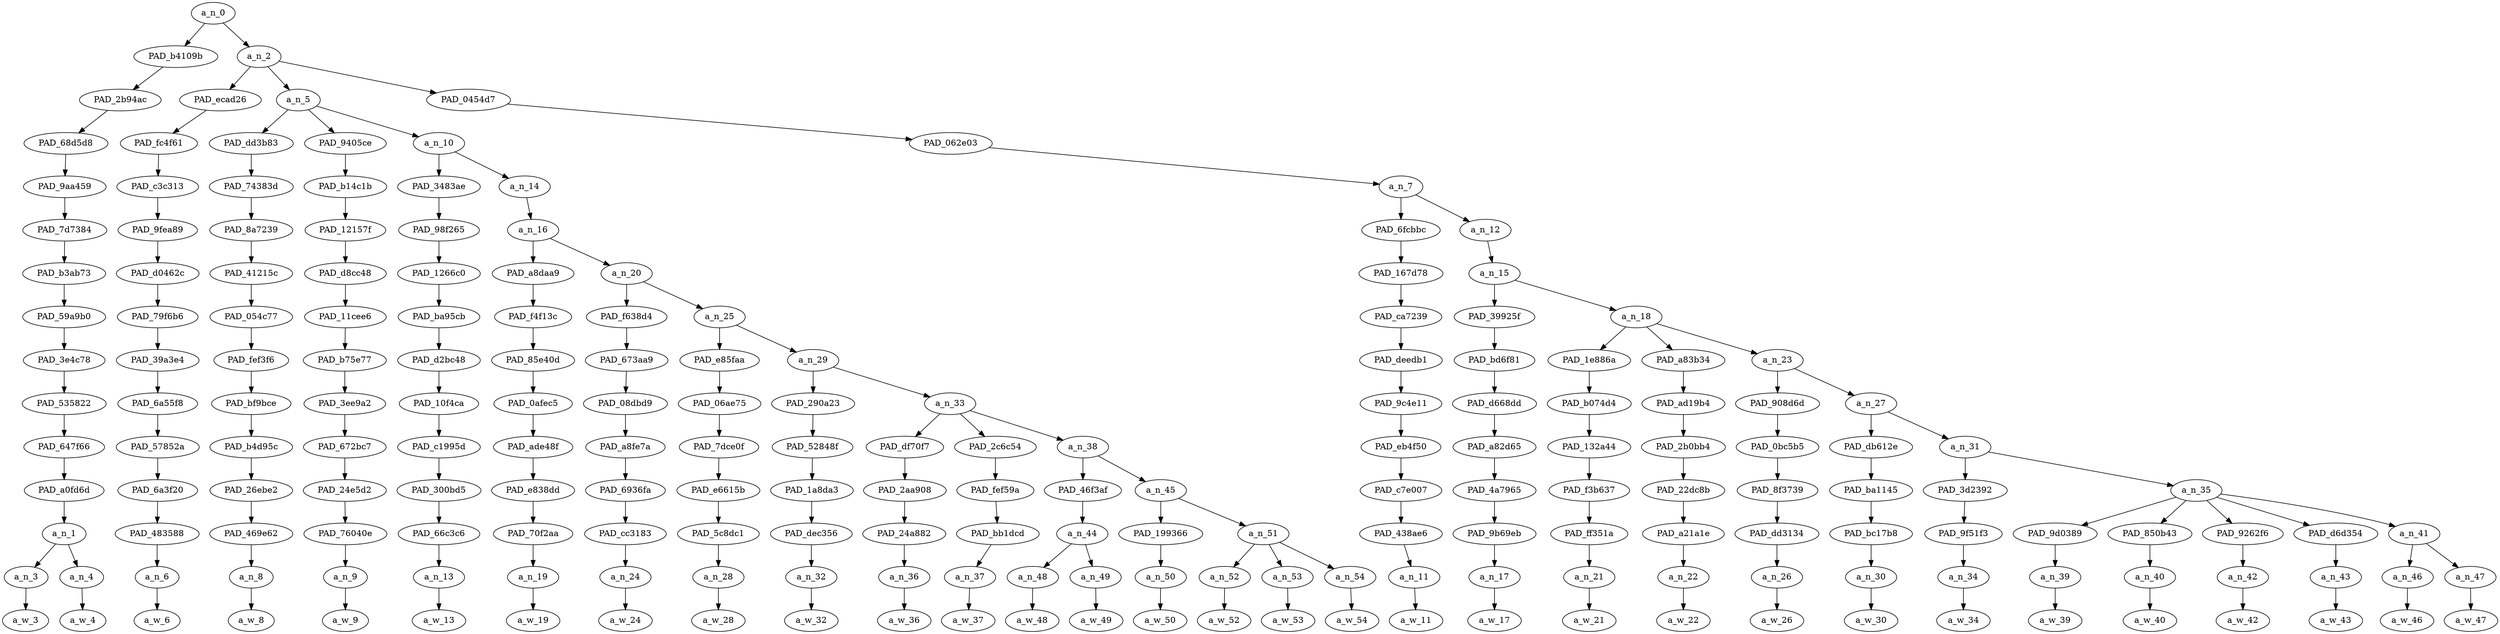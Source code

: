 strict digraph "" {
	a_n_0	[div_dir=1,
		index=0,
		level=14,
		pos="6.823061342592593,14!",
		text_span="[0, 1, 2, 3, 4, 5, 6, 7, 8, 9, 10, 11, 12, 13, 14, 15, 16, 17, 18, 19, 20, 21, 22, 23, 24, 25, 26, 27, 28, 29, 30]",
		value=1.00000000];
	PAD_b4109b	[div_dir=1,
		index=0,
		level=13,
		pos="0.5,13!",
		text_span="[0, 1]",
		value=0.18295247];
	a_n_0 -> PAD_b4109b;
	a_n_2	[div_dir=1,
		index=1,
		level=13,
		pos="13.146122685185185,13!",
		text_span="[2, 3, 4, 5, 6, 7, 8, 9, 10, 11, 12, 13, 14, 15, 16, 17, 18, 19, 20, 21, 22, 23, 24, 25, 26, 27, 28, 29, 30]",
		value=0.81623256];
	a_n_0 -> a_n_2;
	PAD_2b94ac	[div_dir=1,
		index=0,
		level=12,
		pos="0.5,12!",
		text_span="[0, 1]",
		value=0.18295247];
	PAD_b4109b -> PAD_2b94ac;
	PAD_68d5d8	[div_dir=1,
		index=0,
		level=11,
		pos="0.5,11!",
		text_span="[0, 1]",
		value=0.18295247];
	PAD_2b94ac -> PAD_68d5d8;
	PAD_9aa459	[div_dir=1,
		index=0,
		level=10,
		pos="0.5,10!",
		text_span="[0, 1]",
		value=0.18295247];
	PAD_68d5d8 -> PAD_9aa459;
	PAD_7d7384	[div_dir=1,
		index=0,
		level=9,
		pos="0.5,9!",
		text_span="[0, 1]",
		value=0.18295247];
	PAD_9aa459 -> PAD_7d7384;
	PAD_b3ab73	[div_dir=1,
		index=0,
		level=8,
		pos="0.5,8!",
		text_span="[0, 1]",
		value=0.18295247];
	PAD_7d7384 -> PAD_b3ab73;
	PAD_59a9b0	[div_dir=1,
		index=0,
		level=7,
		pos="0.5,7!",
		text_span="[0, 1]",
		value=0.18295247];
	PAD_b3ab73 -> PAD_59a9b0;
	PAD_3e4c78	[div_dir=1,
		index=0,
		level=6,
		pos="0.5,6!",
		text_span="[0, 1]",
		value=0.18295247];
	PAD_59a9b0 -> PAD_3e4c78;
	PAD_535822	[div_dir=1,
		index=0,
		level=5,
		pos="0.5,5!",
		text_span="[0, 1]",
		value=0.18295247];
	PAD_3e4c78 -> PAD_535822;
	PAD_647f66	[div_dir=1,
		index=0,
		level=4,
		pos="0.5,4!",
		text_span="[0, 1]",
		value=0.18295247];
	PAD_535822 -> PAD_647f66;
	PAD_a0fd6d	[div_dir=1,
		index=0,
		level=3,
		pos="0.5,3!",
		text_span="[0, 1]",
		value=0.18295247];
	PAD_647f66 -> PAD_a0fd6d;
	a_n_1	[div_dir=1,
		index=0,
		level=2,
		pos="0.5,2!",
		text_span="[0, 1]",
		value=0.18295247];
	PAD_a0fd6d -> a_n_1;
	a_n_3	[div_dir=1,
		index=0,
		level=1,
		pos="0.0,1!",
		text_span="[0]",
		value=0.04240389];
	a_n_1 -> a_n_3;
	a_n_4	[div_dir=1,
		index=1,
		level=1,
		pos="1.0,1!",
		text_span="[1]",
		value=0.13952936];
	a_n_1 -> a_n_4;
	a_w_3	[div_dir=0,
		index=0,
		level=0,
		pos="0,0!",
		text_span="[0]",
		value=snow];
	a_n_3 -> a_w_3;
	a_w_4	[div_dir=0,
		index=1,
		level=0,
		pos="1,0!",
		text_span="[1]",
		value=nigger];
	a_n_4 -> a_w_4;
	PAD_ecad26	[div_dir=1,
		index=2,
		level=12,
		pos="17.0,12!",
		text_span="[17]",
		value=0.02300915];
	a_n_2 -> PAD_ecad26;
	a_n_5	[div_dir=1,
		index=1,
		level=12,
		pos="3.3394097222222228,12!",
		text_span="[2, 3, 4, 5, 6, 7, 8, 9, 10, 11, 12, 13, 14, 15, 16]",
		value=0.37806787];
	a_n_2 -> a_n_5;
	PAD_0454d7	[div_dir=1,
		index=3,
		level=12,
		pos="19.098958333333332,12!",
		text_span="[18, 19, 20, 21, 22, 23, 24, 25, 26, 27, 28, 29, 30]",
		value=0.41463396];
	a_n_2 -> PAD_0454d7;
	PAD_fc4f61	[div_dir=1,
		index=4,
		level=11,
		pos="17.0,11!",
		text_span="[17]",
		value=0.02300915];
	PAD_ecad26 -> PAD_fc4f61;
	PAD_c3c313	[div_dir=1,
		index=5,
		level=10,
		pos="17.0,10!",
		text_span="[17]",
		value=0.02300915];
	PAD_fc4f61 -> PAD_c3c313;
	PAD_9fea89	[div_dir=1,
		index=5,
		level=9,
		pos="17.0,9!",
		text_span="[17]",
		value=0.02300915];
	PAD_c3c313 -> PAD_9fea89;
	PAD_d0462c	[div_dir=1,
		index=6,
		level=8,
		pos="17.0,8!",
		text_span="[17]",
		value=0.02300915];
	PAD_9fea89 -> PAD_d0462c;
	PAD_79f6b6	[div_dir=1,
		index=7,
		level=7,
		pos="17.0,7!",
		text_span="[17]",
		value=0.02300915];
	PAD_d0462c -> PAD_79f6b6;
	PAD_39a3e4	[div_dir=1,
		index=8,
		level=6,
		pos="17.0,6!",
		text_span="[17]",
		value=0.02300915];
	PAD_79f6b6 -> PAD_39a3e4;
	PAD_6a55f8	[div_dir=1,
		index=9,
		level=5,
		pos="17.0,5!",
		text_span="[17]",
		value=0.02300915];
	PAD_39a3e4 -> PAD_6a55f8;
	PAD_57852a	[div_dir=1,
		index=11,
		level=4,
		pos="17.0,4!",
		text_span="[17]",
		value=0.02300915];
	PAD_6a55f8 -> PAD_57852a;
	PAD_6a3f20	[div_dir=1,
		index=12,
		level=3,
		pos="17.0,3!",
		text_span="[17]",
		value=0.02300915];
	PAD_57852a -> PAD_6a3f20;
	PAD_483588	[div_dir=1,
		index=13,
		level=2,
		pos="17.0,2!",
		text_span="[17]",
		value=0.02300915];
	PAD_6a3f20 -> PAD_483588;
	a_n_6	[div_dir=1,
		index=17,
		level=1,
		pos="17.0,1!",
		text_span="[17]",
		value=0.02300915];
	PAD_483588 -> a_n_6;
	a_w_6	[div_dir=0,
		index=17,
		level=0,
		pos="17,0!",
		text_span="[17]",
		value=but];
	a_n_6 -> a_w_6;
	PAD_dd3b83	[div_dir=-1,
		index=1,
		level=11,
		pos="2.0,11!",
		text_span="[2]",
		value=0.04037306];
	a_n_5 -> PAD_dd3b83;
	PAD_9405ce	[div_dir=-1,
		index=2,
		level=11,
		pos="3.0,11!",
		text_span="[3]",
		value=0.02001209];
	a_n_5 -> PAD_9405ce;
	a_n_10	[div_dir=1,
		index=3,
		level=11,
		pos="5.018229166666667,11!",
		text_span="[4, 5, 6, 7, 8, 9, 10, 11, 12, 13, 14, 15, 16]",
		value=0.31741041];
	a_n_5 -> a_n_10;
	PAD_74383d	[div_dir=-1,
		index=1,
		level=10,
		pos="2.0,10!",
		text_span="[2]",
		value=0.04037306];
	PAD_dd3b83 -> PAD_74383d;
	PAD_8a7239	[div_dir=-1,
		index=1,
		level=9,
		pos="2.0,9!",
		text_span="[2]",
		value=0.04037306];
	PAD_74383d -> PAD_8a7239;
	PAD_41215c	[div_dir=-1,
		index=1,
		level=8,
		pos="2.0,8!",
		text_span="[2]",
		value=0.04037306];
	PAD_8a7239 -> PAD_41215c;
	PAD_054c77	[div_dir=-1,
		index=1,
		level=7,
		pos="2.0,7!",
		text_span="[2]",
		value=0.04037306];
	PAD_41215c -> PAD_054c77;
	PAD_fef3f6	[div_dir=-1,
		index=1,
		level=6,
		pos="2.0,6!",
		text_span="[2]",
		value=0.04037306];
	PAD_054c77 -> PAD_fef3f6;
	PAD_bf9bce	[div_dir=-1,
		index=1,
		level=5,
		pos="2.0,5!",
		text_span="[2]",
		value=0.04037306];
	PAD_fef3f6 -> PAD_bf9bce;
	PAD_b4d95c	[div_dir=-1,
		index=1,
		level=4,
		pos="2.0,4!",
		text_span="[2]",
		value=0.04037306];
	PAD_bf9bce -> PAD_b4d95c;
	PAD_26ebe2	[div_dir=-1,
		index=1,
		level=3,
		pos="2.0,3!",
		text_span="[2]",
		value=0.04037306];
	PAD_b4d95c -> PAD_26ebe2;
	PAD_469e62	[div_dir=-1,
		index=1,
		level=2,
		pos="2.0,2!",
		text_span="[2]",
		value=0.04037306];
	PAD_26ebe2 -> PAD_469e62;
	a_n_8	[div_dir=-1,
		index=2,
		level=1,
		pos="2.0,1!",
		text_span="[2]",
		value=0.04037306];
	PAD_469e62 -> a_n_8;
	a_w_8	[div_dir=0,
		index=2,
		level=0,
		pos="2,0!",
		text_span="[2]",
		value=does];
	a_n_8 -> a_w_8;
	PAD_b14c1b	[div_dir=-1,
		index=2,
		level=10,
		pos="3.0,10!",
		text_span="[3]",
		value=0.02001209];
	PAD_9405ce -> PAD_b14c1b;
	PAD_12157f	[div_dir=-1,
		index=2,
		level=9,
		pos="3.0,9!",
		text_span="[3]",
		value=0.02001209];
	PAD_b14c1b -> PAD_12157f;
	PAD_d8cc48	[div_dir=-1,
		index=2,
		level=8,
		pos="3.0,8!",
		text_span="[3]",
		value=0.02001209];
	PAD_12157f -> PAD_d8cc48;
	PAD_11cee6	[div_dir=-1,
		index=2,
		level=7,
		pos="3.0,7!",
		text_span="[3]",
		value=0.02001209];
	PAD_d8cc48 -> PAD_11cee6;
	PAD_b75e77	[div_dir=-1,
		index=2,
		level=6,
		pos="3.0,6!",
		text_span="[3]",
		value=0.02001209];
	PAD_11cee6 -> PAD_b75e77;
	PAD_3ee9a2	[div_dir=-1,
		index=2,
		level=5,
		pos="3.0,5!",
		text_span="[3]",
		value=0.02001209];
	PAD_b75e77 -> PAD_3ee9a2;
	PAD_672bc7	[div_dir=-1,
		index=2,
		level=4,
		pos="3.0,4!",
		text_span="[3]",
		value=0.02001209];
	PAD_3ee9a2 -> PAD_672bc7;
	PAD_24e5d2	[div_dir=-1,
		index=2,
		level=3,
		pos="3.0,3!",
		text_span="[3]",
		value=0.02001209];
	PAD_672bc7 -> PAD_24e5d2;
	PAD_76040e	[div_dir=-1,
		index=2,
		level=2,
		pos="3.0,2!",
		text_span="[3]",
		value=0.02001209];
	PAD_24e5d2 -> PAD_76040e;
	a_n_9	[div_dir=-1,
		index=3,
		level=1,
		pos="3.0,1!",
		text_span="[3]",
		value=0.02001209];
	PAD_76040e -> a_n_9;
	a_w_9	[div_dir=0,
		index=3,
		level=0,
		pos="3,0!",
		text_span="[3]",
		value=not];
	a_n_9 -> a_w_9;
	PAD_3483ae	[div_dir=1,
		index=3,
		level=10,
		pos="4.0,10!",
		text_span="[4]",
		value=0.02038018];
	a_n_10 -> PAD_3483ae;
	a_n_14	[div_dir=1,
		index=4,
		level=10,
		pos="6.036458333333334,10!",
		text_span="[5, 6, 7, 8, 9, 10, 11, 12, 13, 14, 15, 16]",
		value=0.29672423];
	a_n_10 -> a_n_14;
	PAD_98f265	[div_dir=1,
		index=3,
		level=9,
		pos="4.0,9!",
		text_span="[4]",
		value=0.02038018];
	PAD_3483ae -> PAD_98f265;
	PAD_1266c0	[div_dir=1,
		index=3,
		level=8,
		pos="4.0,8!",
		text_span="[4]",
		value=0.02038018];
	PAD_98f265 -> PAD_1266c0;
	PAD_ba95cb	[div_dir=1,
		index=3,
		level=7,
		pos="4.0,7!",
		text_span="[4]",
		value=0.02038018];
	PAD_1266c0 -> PAD_ba95cb;
	PAD_d2bc48	[div_dir=1,
		index=3,
		level=6,
		pos="4.0,6!",
		text_span="[4]",
		value=0.02038018];
	PAD_ba95cb -> PAD_d2bc48;
	PAD_10f4ca	[div_dir=1,
		index=3,
		level=5,
		pos="4.0,5!",
		text_span="[4]",
		value=0.02038018];
	PAD_d2bc48 -> PAD_10f4ca;
	PAD_c1995d	[div_dir=1,
		index=3,
		level=4,
		pos="4.0,4!",
		text_span="[4]",
		value=0.02038018];
	PAD_10f4ca -> PAD_c1995d;
	PAD_300bd5	[div_dir=1,
		index=3,
		level=3,
		pos="4.0,3!",
		text_span="[4]",
		value=0.02038018];
	PAD_c1995d -> PAD_300bd5;
	PAD_66c3c6	[div_dir=1,
		index=3,
		level=2,
		pos="4.0,2!",
		text_span="[4]",
		value=0.02038018];
	PAD_300bd5 -> PAD_66c3c6;
	a_n_13	[div_dir=1,
		index=4,
		level=1,
		pos="4.0,1!",
		text_span="[4]",
		value=0.02038018];
	PAD_66c3c6 -> a_n_13;
	a_w_13	[div_dir=0,
		index=4,
		level=0,
		pos="4,0!",
		text_span="[4]",
		value=want];
	a_n_13 -> a_w_13;
	a_n_16	[div_dir=1,
		index=4,
		level=9,
		pos="6.036458333333334,9!",
		text_span="[5, 6, 7, 8, 9, 10, 11, 12, 13, 14, 15, 16]",
		value=0.29643286];
	a_n_14 -> a_n_16;
	PAD_a8daa9	[div_dir=1,
		index=4,
		level=8,
		pos="5.0,8!",
		text_span="[5]",
		value=0.01622552];
	a_n_16 -> PAD_a8daa9;
	a_n_20	[div_dir=1,
		index=5,
		level=8,
		pos="7.072916666666667,8!",
		text_span="[6, 7, 8, 9, 10, 11, 12, 13, 14, 15, 16]",
		value=0.27991598];
	a_n_16 -> a_n_20;
	PAD_f4f13c	[div_dir=1,
		index=4,
		level=7,
		pos="5.0,7!",
		text_span="[5]",
		value=0.01622552];
	PAD_a8daa9 -> PAD_f4f13c;
	PAD_85e40d	[div_dir=1,
		index=4,
		level=6,
		pos="5.0,6!",
		text_span="[5]",
		value=0.01622552];
	PAD_f4f13c -> PAD_85e40d;
	PAD_0afec5	[div_dir=1,
		index=4,
		level=5,
		pos="5.0,5!",
		text_span="[5]",
		value=0.01622552];
	PAD_85e40d -> PAD_0afec5;
	PAD_ade48f	[div_dir=1,
		index=4,
		level=4,
		pos="5.0,4!",
		text_span="[5]",
		value=0.01622552];
	PAD_0afec5 -> PAD_ade48f;
	PAD_e838dd	[div_dir=1,
		index=4,
		level=3,
		pos="5.0,3!",
		text_span="[5]",
		value=0.01622552];
	PAD_ade48f -> PAD_e838dd;
	PAD_70f2aa	[div_dir=1,
		index=4,
		level=2,
		pos="5.0,2!",
		text_span="[5]",
		value=0.01622552];
	PAD_e838dd -> PAD_70f2aa;
	a_n_19	[div_dir=1,
		index=5,
		level=1,
		pos="5.0,1!",
		text_span="[5]",
		value=0.01622552];
	PAD_70f2aa -> a_n_19;
	a_w_19	[div_dir=0,
		index=5,
		level=0,
		pos="5,0!",
		text_span="[5]",
		value=to];
	a_n_19 -> a_w_19;
	PAD_f638d4	[div_dir=1,
		index=5,
		level=7,
		pos="6.0,7!",
		text_span="[6]",
		value=0.01684427];
	a_n_20 -> PAD_f638d4;
	a_n_25	[div_dir=1,
		index=6,
		level=7,
		pos="8.145833333333334,7!",
		text_span="[7, 8, 9, 10, 11, 12, 13, 14, 15, 16]",
		value=0.26277215];
	a_n_20 -> a_n_25;
	PAD_673aa9	[div_dir=1,
		index=5,
		level=6,
		pos="6.0,6!",
		text_span="[6]",
		value=0.01684427];
	PAD_f638d4 -> PAD_673aa9;
	PAD_08dbd9	[div_dir=1,
		index=5,
		level=5,
		pos="6.0,5!",
		text_span="[6]",
		value=0.01684427];
	PAD_673aa9 -> PAD_08dbd9;
	PAD_a8fe7a	[div_dir=1,
		index=5,
		level=4,
		pos="6.0,4!",
		text_span="[6]",
		value=0.01684427];
	PAD_08dbd9 -> PAD_a8fe7a;
	PAD_6936fa	[div_dir=1,
		index=5,
		level=3,
		pos="6.0,3!",
		text_span="[6]",
		value=0.01684427];
	PAD_a8fe7a -> PAD_6936fa;
	PAD_cc3183	[div_dir=1,
		index=5,
		level=2,
		pos="6.0,2!",
		text_span="[6]",
		value=0.01684427];
	PAD_6936fa -> PAD_cc3183;
	a_n_24	[div_dir=1,
		index=6,
		level=1,
		pos="6.0,1!",
		text_span="[6]",
		value=0.01684427];
	PAD_cc3183 -> a_n_24;
	a_w_24	[div_dir=0,
		index=6,
		level=0,
		pos="6,0!",
		text_span="[6]",
		value=be];
	a_n_24 -> a_w_24;
	PAD_e85faa	[div_dir=-1,
		index=6,
		level=6,
		pos="7.0,6!",
		text_span="[7]",
		value=0.02242007];
	a_n_25 -> PAD_e85faa;
	a_n_29	[div_dir=1,
		index=7,
		level=6,
		pos="9.291666666666668,6!",
		text_span="[8, 9, 10, 11, 12, 13, 14, 15, 16]",
		value=0.24007474];
	a_n_25 -> a_n_29;
	PAD_06ae75	[div_dir=-1,
		index=6,
		level=5,
		pos="7.0,5!",
		text_span="[7]",
		value=0.02242007];
	PAD_e85faa -> PAD_06ae75;
	PAD_7dce0f	[div_dir=-1,
		index=6,
		level=4,
		pos="7.0,4!",
		text_span="[7]",
		value=0.02242007];
	PAD_06ae75 -> PAD_7dce0f;
	PAD_e6615b	[div_dir=-1,
		index=6,
		level=3,
		pos="7.0,3!",
		text_span="[7]",
		value=0.02242007];
	PAD_7dce0f -> PAD_e6615b;
	PAD_5c8dc1	[div_dir=-1,
		index=6,
		level=2,
		pos="7.0,2!",
		text_span="[7]",
		value=0.02242007];
	PAD_e6615b -> PAD_5c8dc1;
	a_n_28	[div_dir=-1,
		index=7,
		level=1,
		pos="7.0,1!",
		text_span="[7]",
		value=0.02242007];
	PAD_5c8dc1 -> a_n_28;
	a_w_28	[div_dir=0,
		index=7,
		level=0,
		pos="7,0!",
		text_span="[7]",
		value=blamed];
	a_n_28 -> a_w_28;
	PAD_290a23	[div_dir=1,
		index=7,
		level=5,
		pos="8.0,5!",
		text_span="[8]",
		value=0.02042358];
	a_n_29 -> PAD_290a23;
	a_n_33	[div_dir=1,
		index=8,
		level=5,
		pos="10.583333333333334,5!",
		text_span="[9, 10, 11, 12, 13, 14, 15, 16]",
		value=0.21934382];
	a_n_29 -> a_n_33;
	PAD_52848f	[div_dir=1,
		index=7,
		level=4,
		pos="8.0,4!",
		text_span="[8]",
		value=0.02042358];
	PAD_290a23 -> PAD_52848f;
	PAD_1a8da3	[div_dir=1,
		index=7,
		level=3,
		pos="8.0,3!",
		text_span="[8]",
		value=0.02042358];
	PAD_52848f -> PAD_1a8da3;
	PAD_dec356	[div_dir=1,
		index=7,
		level=2,
		pos="8.0,2!",
		text_span="[8]",
		value=0.02042358];
	PAD_1a8da3 -> PAD_dec356;
	a_n_32	[div_dir=1,
		index=8,
		level=1,
		pos="8.0,1!",
		text_span="[8]",
		value=0.02042358];
	PAD_dec356 -> a_n_32;
	a_w_32	[div_dir=0,
		index=8,
		level=0,
		pos="8,0!",
		text_span="[8]",
		value=for];
	a_n_32 -> a_w_32;
	PAD_df70f7	[div_dir=1,
		index=8,
		level=4,
		pos="9.0,4!",
		text_span="[9]",
		value=0.03944035];
	a_n_33 -> PAD_df70f7;
	PAD_2c6c54	[div_dir=1,
		index=9,
		level=4,
		pos="10.0,4!",
		text_span="[10]",
		value=0.01881366];
	a_n_33 -> PAD_2c6c54;
	a_n_38	[div_dir=1,
		index=10,
		level=4,
		pos="12.75,4!",
		text_span="[11, 12, 13, 14, 15, 16]",
		value=0.16078090];
	a_n_33 -> a_n_38;
	PAD_2aa908	[div_dir=1,
		index=8,
		level=3,
		pos="9.0,3!",
		text_span="[9]",
		value=0.03944035];
	PAD_df70f7 -> PAD_2aa908;
	PAD_24a882	[div_dir=1,
		index=8,
		level=2,
		pos="9.0,2!",
		text_span="[9]",
		value=0.03944035];
	PAD_2aa908 -> PAD_24a882;
	a_n_36	[div_dir=1,
		index=9,
		level=1,
		pos="9.0,1!",
		text_span="[9]",
		value=0.03944035];
	PAD_24a882 -> a_n_36;
	a_w_36	[div_dir=0,
		index=9,
		level=0,
		pos="9,0!",
		text_span="[9]",
		value=slavery];
	a_n_36 -> a_w_36;
	PAD_fef59a	[div_dir=1,
		index=9,
		level=3,
		pos="10.0,3!",
		text_span="[10]",
		value=0.01881366];
	PAD_2c6c54 -> PAD_fef59a;
	PAD_bb1dcd	[div_dir=1,
		index=9,
		level=2,
		pos="10.0,2!",
		text_span="[10]",
		value=0.01881366];
	PAD_fef59a -> PAD_bb1dcd;
	a_n_37	[div_dir=1,
		index=10,
		level=1,
		pos="10.0,1!",
		text_span="[10]",
		value=0.01881366];
	PAD_bb1dcd -> a_n_37;
	a_w_37	[div_dir=0,
		index=10,
		level=0,
		pos="10,0!",
		text_span="[10]",
		value=and];
	a_n_37 -> a_w_37;
	PAD_46f3af	[div_dir=1,
		index=10,
		level=3,
		pos="11.5,3!",
		text_span="[11, 12]",
		value=0.03972000];
	a_n_38 -> PAD_46f3af;
	a_n_45	[div_dir=1,
		index=11,
		level=3,
		pos="14.0,3!",
		text_span="[13, 14, 15, 16]",
		value=0.12085878];
	a_n_38 -> a_n_45;
	a_n_44	[div_dir=1,
		index=10,
		level=2,
		pos="11.5,2!",
		text_span="[11, 12]",
		value=0.03972000];
	PAD_46f3af -> a_n_44;
	a_n_48	[div_dir=1,
		index=11,
		level=1,
		pos="11.0,1!",
		text_span="[11]",
		value=0.01894967];
	a_n_44 -> a_n_48;
	a_n_49	[div_dir=1,
		index=12,
		level=1,
		pos="12.0,1!",
		text_span="[12]",
		value=0.02064193];
	a_n_44 -> a_n_49;
	a_w_48	[div_dir=0,
		index=11,
		level=0,
		pos="11,0!",
		text_span="[11]",
		value=the];
	a_n_48 -> a_w_48;
	a_w_49	[div_dir=0,
		index=12,
		level=0,
		pos="12,0!",
		text_span="[12]",
		value=sins];
	a_n_49 -> a_w_49;
	PAD_199366	[div_dir=1,
		index=11,
		level=2,
		pos="13.0,2!",
		text_span="[13]",
		value=0.02176831];
	a_n_45 -> PAD_199366;
	a_n_51	[div_dir=1,
		index=12,
		level=2,
		pos="15.0,2!",
		text_span="[14, 15, 16]",
		value=0.09893348];
	a_n_45 -> a_n_51;
	a_n_50	[div_dir=1,
		index=13,
		level=1,
		pos="13.0,1!",
		text_span="[13]",
		value=0.02176831];
	PAD_199366 -> a_n_50;
	a_w_50	[div_dir=0,
		index=13,
		level=0,
		pos="13,0!",
		text_span="[13]",
		value=of];
	a_n_50 -> a_w_50;
	a_n_52	[div_dir=1,
		index=14,
		level=1,
		pos="14.0,1!",
		text_span="[14]",
		value=0.02751345];
	a_n_51 -> a_n_52;
	a_n_53	[div_dir=1,
		index=15,
		level=1,
		pos="15.0,1!",
		text_span="[15]",
		value=0.03682033];
	a_n_51 -> a_n_53;
	a_n_54	[div_dir=1,
		index=16,
		level=1,
		pos="16.0,1!",
		text_span="[16]",
		value=0.03447698];
	a_n_51 -> a_n_54;
	a_w_52	[div_dir=0,
		index=14,
		level=0,
		pos="14,0!",
		text_span="[14]",
		value=past];
	a_n_52 -> a_w_52;
	a_w_53	[div_dir=0,
		index=15,
		level=0,
		pos="15,0!",
		text_span="[15]",
		value=white];
	a_n_53 -> a_w_53;
	a_w_54	[div_dir=0,
		index=16,
		level=0,
		pos="16,0!",
		text_span="[16]",
		value=men];
	a_n_54 -> a_w_54;
	PAD_062e03	[div_dir=1,
		index=5,
		level=11,
		pos="19.098958333333332,11!",
		text_span="[18, 19, 20, 21, 22, 23, 24, 25, 26, 27, 28, 29, 30]",
		value=0.41463396];
	PAD_0454d7 -> PAD_062e03;
	a_n_7	[div_dir=1,
		index=6,
		level=10,
		pos="19.098958333333332,10!",
		text_span="[18, 19, 20, 21, 22, 23, 24, 25, 26, 27, 28, 29, 30]",
		value=0.41463396];
	PAD_062e03 -> a_n_7;
	PAD_6fcbbc	[div_dir=1,
		index=6,
		level=9,
		pos="18.0,9!",
		text_span="[18]",
		value=0.02530858];
	a_n_7 -> PAD_6fcbbc;
	a_n_12	[div_dir=1,
		index=7,
		level=9,
		pos="20.197916666666664,9!",
		text_span="[19, 20, 21, 22, 23, 24, 25, 26, 27, 28, 29, 30]",
		value=0.38885299];
	a_n_7 -> a_n_12;
	PAD_167d78	[div_dir=1,
		index=7,
		level=8,
		pos="18.0,8!",
		text_span="[18]",
		value=0.02530858];
	PAD_6fcbbc -> PAD_167d78;
	PAD_ca7239	[div_dir=1,
		index=8,
		level=7,
		pos="18.0,7!",
		text_span="[18]",
		value=0.02530858];
	PAD_167d78 -> PAD_ca7239;
	PAD_deedb1	[div_dir=1,
		index=9,
		level=6,
		pos="18.0,6!",
		text_span="[18]",
		value=0.02530858];
	PAD_ca7239 -> PAD_deedb1;
	PAD_9c4e11	[div_dir=1,
		index=10,
		level=5,
		pos="18.0,5!",
		text_span="[18]",
		value=0.02530858];
	PAD_deedb1 -> PAD_9c4e11;
	PAD_eb4f50	[div_dir=1,
		index=12,
		level=4,
		pos="18.0,4!",
		text_span="[18]",
		value=0.02530858];
	PAD_9c4e11 -> PAD_eb4f50;
	PAD_c7e007	[div_dir=1,
		index=13,
		level=3,
		pos="18.0,3!",
		text_span="[18]",
		value=0.02530858];
	PAD_eb4f50 -> PAD_c7e007;
	PAD_438ae6	[div_dir=1,
		index=14,
		level=2,
		pos="18.0,2!",
		text_span="[18]",
		value=0.02530858];
	PAD_c7e007 -> PAD_438ae6;
	a_n_11	[div_dir=1,
		index=18,
		level=1,
		pos="18.0,1!",
		text_span="[18]",
		value=0.02530858];
	PAD_438ae6 -> a_n_11;
	a_w_11	[div_dir=0,
		index=18,
		level=0,
		pos="18,0!",
		text_span="[18]",
		value=wants];
	a_n_11 -> a_w_11;
	a_n_15	[div_dir=1,
		index=8,
		level=8,
		pos="20.197916666666664,8!",
		text_span="[19, 20, 21, 22, 23, 24, 25, 26, 27, 28, 29, 30]",
		value=0.38841296];
	a_n_12 -> a_n_15;
	PAD_39925f	[div_dir=-1,
		index=9,
		level=7,
		pos="19.0,7!",
		text_span="[19]",
		value=0.01730638];
	a_n_15 -> PAD_39925f;
	a_n_18	[div_dir=1,
		index=10,
		level=7,
		pos="21.395833333333332,7!",
		text_span="[20, 21, 22, 23, 24, 25, 26, 27, 28, 29, 30]",
		value=0.37066655];
	a_n_15 -> a_n_18;
	PAD_bd6f81	[div_dir=-1,
		index=10,
		level=6,
		pos="19.0,6!",
		text_span="[19]",
		value=0.01730638];
	PAD_39925f -> PAD_bd6f81;
	PAD_d668dd	[div_dir=-1,
		index=11,
		level=5,
		pos="19.0,5!",
		text_span="[19]",
		value=0.01730638];
	PAD_bd6f81 -> PAD_d668dd;
	PAD_a82d65	[div_dir=-1,
		index=13,
		level=4,
		pos="19.0,4!",
		text_span="[19]",
		value=0.01730638];
	PAD_d668dd -> PAD_a82d65;
	PAD_4a7965	[div_dir=-1,
		index=14,
		level=3,
		pos="19.0,3!",
		text_span="[19]",
		value=0.01730638];
	PAD_a82d65 -> PAD_4a7965;
	PAD_9b69eb	[div_dir=-1,
		index=15,
		level=2,
		pos="19.0,2!",
		text_span="[19]",
		value=0.01730638];
	PAD_4a7965 -> PAD_9b69eb;
	a_n_17	[div_dir=-1,
		index=19,
		level=1,
		pos="19.0,1!",
		text_span="[19]",
		value=0.01730638];
	PAD_9b69eb -> a_n_17;
	a_w_17	[div_dir=0,
		index=19,
		level=0,
		pos="19,0!",
		text_span="[19]",
		value=to1];
	a_n_17 -> a_w_17;
	PAD_1e886a	[div_dir=1,
		index=11,
		level=6,
		pos="20.0,6!",
		text_span="[20]",
		value=0.01887298];
	a_n_18 -> PAD_1e886a;
	PAD_a83b34	[div_dir=1,
		index=12,
		level=6,
		pos="21.0,6!",
		text_span="[21]",
		value=0.02250613];
	a_n_18 -> PAD_a83b34;
	a_n_23	[div_dir=1,
		index=13,
		level=6,
		pos="23.1875,6!",
		text_span="[22, 23, 24, 25, 26, 27, 28, 29, 30]",
		value=0.32882569];
	a_n_18 -> a_n_23;
	PAD_b074d4	[div_dir=1,
		index=12,
		level=5,
		pos="20.0,5!",
		text_span="[20]",
		value=0.01887298];
	PAD_1e886a -> PAD_b074d4;
	PAD_132a44	[div_dir=1,
		index=14,
		level=4,
		pos="20.0,4!",
		text_span="[20]",
		value=0.01887298];
	PAD_b074d4 -> PAD_132a44;
	PAD_f3b637	[div_dir=1,
		index=15,
		level=3,
		pos="20.0,3!",
		text_span="[20]",
		value=0.01887298];
	PAD_132a44 -> PAD_f3b637;
	PAD_ff351a	[div_dir=1,
		index=16,
		level=2,
		pos="20.0,2!",
		text_span="[20]",
		value=0.01887298];
	PAD_f3b637 -> PAD_ff351a;
	a_n_21	[div_dir=1,
		index=20,
		level=1,
		pos="20.0,1!",
		text_span="[20]",
		value=0.01887298];
	PAD_ff351a -> a_n_21;
	a_w_21	[div_dir=0,
		index=20,
		level=0,
		pos="20,0!",
		text_span="[20]",
		value=take];
	a_n_21 -> a_w_21;
	PAD_ad19b4	[div_dir=1,
		index=13,
		level=5,
		pos="21.0,5!",
		text_span="[21]",
		value=0.02250613];
	PAD_a83b34 -> PAD_ad19b4;
	PAD_2b0bb4	[div_dir=1,
		index=15,
		level=4,
		pos="21.0,4!",
		text_span="[21]",
		value=0.02250613];
	PAD_ad19b4 -> PAD_2b0bb4;
	PAD_22dc8b	[div_dir=1,
		index=16,
		level=3,
		pos="21.0,3!",
		text_span="[21]",
		value=0.02250613];
	PAD_2b0bb4 -> PAD_22dc8b;
	PAD_a21a1e	[div_dir=1,
		index=17,
		level=2,
		pos="21.0,2!",
		text_span="[21]",
		value=0.02250613];
	PAD_22dc8b -> PAD_a21a1e;
	a_n_22	[div_dir=1,
		index=21,
		level=1,
		pos="21.0,1!",
		text_span="[21]",
		value=0.02250613];
	PAD_a21a1e -> a_n_22;
	a_w_22	[div_dir=0,
		index=21,
		level=0,
		pos="21,0!",
		text_span="[21]",
		value=credit];
	a_n_22 -> a_w_22;
	PAD_908d6d	[div_dir=1,
		index=14,
		level=5,
		pos="22.0,5!",
		text_span="[22]",
		value=0.02088278];
	a_n_23 -> PAD_908d6d;
	a_n_27	[div_dir=1,
		index=15,
		level=5,
		pos="24.375,5!",
		text_span="[23, 24, 25, 26, 27, 28, 29, 30]",
		value=0.30747237];
	a_n_23 -> a_n_27;
	PAD_0bc5b5	[div_dir=1,
		index=16,
		level=4,
		pos="22.0,4!",
		text_span="[22]",
		value=0.02088278];
	PAD_908d6d -> PAD_0bc5b5;
	PAD_8f3739	[div_dir=1,
		index=17,
		level=3,
		pos="22.0,3!",
		text_span="[22]",
		value=0.02088278];
	PAD_0bc5b5 -> PAD_8f3739;
	PAD_dd3134	[div_dir=1,
		index=18,
		level=2,
		pos="22.0,2!",
		text_span="[22]",
		value=0.02088278];
	PAD_8f3739 -> PAD_dd3134;
	a_n_26	[div_dir=1,
		index=22,
		level=1,
		pos="22.0,1!",
		text_span="[22]",
		value=0.02088278];
	PAD_dd3134 -> a_n_26;
	a_w_26	[div_dir=0,
		index=22,
		level=0,
		pos="22,0!",
		text_span="[22]",
		value=for1];
	a_n_26 -> a_w_26;
	PAD_db612e	[div_dir=-1,
		index=17,
		level=4,
		pos="23.0,4!",
		text_span="[23]",
		value=0.02152275];
	a_n_27 -> PAD_db612e;
	a_n_31	[div_dir=1,
		index=18,
		level=4,
		pos="25.75,4!",
		text_span="[24, 25, 26, 27, 28, 29, 30]",
		value=0.28547694];
	a_n_27 -> a_n_31;
	PAD_ba1145	[div_dir=-1,
		index=18,
		level=3,
		pos="23.0,3!",
		text_span="[23]",
		value=0.02152275];
	PAD_db612e -> PAD_ba1145;
	PAD_bc17b8	[div_dir=-1,
		index=19,
		level=2,
		pos="23.0,2!",
		text_span="[23]",
		value=0.02152275];
	PAD_ba1145 -> PAD_bc17b8;
	a_n_30	[div_dir=-1,
		index=23,
		level=1,
		pos="23.0,1!",
		text_span="[23]",
		value=0.02152275];
	PAD_bc17b8 -> a_n_30;
	a_w_30	[div_dir=0,
		index=23,
		level=0,
		pos="23,0!",
		text_span="[23]",
		value=everything];
	a_n_30 -> a_w_30;
	PAD_3d2392	[div_dir=1,
		index=19,
		level=3,
		pos="24.0,3!",
		text_span="[24]",
		value=0.02410407];
	a_n_31 -> PAD_3d2392;
	a_n_35	[div_dir=1,
		index=20,
		level=3,
		pos="27.5,3!",
		text_span="[25, 26, 27, 28, 29, 30]",
		value=0.26086512];
	a_n_31 -> a_n_35;
	PAD_9f51f3	[div_dir=1,
		index=20,
		level=2,
		pos="24.0,2!",
		text_span="[24]",
		value=0.02410407];
	PAD_3d2392 -> PAD_9f51f3;
	a_n_34	[div_dir=1,
		index=24,
		level=1,
		pos="24.0,1!",
		text_span="[24]",
		value=0.02410407];
	PAD_9f51f3 -> a_n_34;
	a_w_34	[div_dir=0,
		index=24,
		level=0,
		pos="24,0!",
		text_span="[24]",
		value=else];
	a_n_34 -> a_w_34;
	PAD_9d0389	[div_dir=1,
		index=21,
		level=2,
		pos="25.0,2!",
		text_span="[25]",
		value=0.03047654];
	a_n_35 -> PAD_9d0389;
	PAD_850b43	[div_dir=-1,
		index=22,
		level=2,
		pos="26.0,2!",
		text_span="[26]",
		value=0.03639445];
	a_n_35 -> PAD_850b43;
	PAD_9262f6	[div_dir=1,
		index=24,
		level=2,
		pos="29.0,2!",
		text_span="[29]",
		value=0.04666210];
	a_n_35 -> PAD_9262f6;
	PAD_d6d354	[div_dir=1,
		index=25,
		level=2,
		pos="30.0,2!",
		text_span="[30]",
		value=0.07518722];
	a_n_35 -> PAD_d6d354;
	a_n_41	[div_dir=1,
		index=23,
		level=2,
		pos="27.5,2!",
		text_span="[27, 28]",
		value=0.07160358];
	a_n_35 -> a_n_41;
	a_n_39	[div_dir=1,
		index=25,
		level=1,
		pos="25.0,1!",
		text_span="[25]",
		value=0.03047654];
	PAD_9d0389 -> a_n_39;
	a_w_39	[div_dir=0,
		index=25,
		level=0,
		pos="25,0!",
		text_span="[25]",
		value=low];
	a_n_39 -> a_w_39;
	a_n_40	[div_dir=-1,
		index=26,
		level=1,
		pos="26.0,1!",
		text_span="[26]",
		value=0.03639445];
	PAD_850b43 -> a_n_40;
	a_w_40	[div_dir=0,
		index=26,
		level=0,
		pos="26,0!",
		text_span="[26]",
		value=iq];
	a_n_40 -> a_w_40;
	a_n_42	[div_dir=1,
		index=29,
		level=1,
		pos="29.0,1!",
		text_span="[29]",
		value=0.04666210];
	PAD_9262f6 -> a_n_42;
	a_w_42	[div_dir=0,
		index=29,
		level=0,
		pos="29,0!",
		text_span="[29]",
		value=trailer];
	a_n_42 -> a_w_42;
	a_n_43	[div_dir=1,
		index=30,
		level=1,
		pos="30.0,1!",
		text_span="[30]",
		value=0.07518722];
	PAD_d6d354 -> a_n_43;
	a_w_43	[div_dir=0,
		index=30,
		level=0,
		pos="30,0!",
		text_span="[30]",
		value=trash];
	a_n_43 -> a_w_43;
	a_n_46	[div_dir=1,
		index=27,
		level=1,
		pos="27.0,1!",
		text_span="[27]",
		value=0.03866010];
	a_n_41 -> a_n_46;
	a_n_47	[div_dir=-1,
		index=28,
		level=1,
		pos="28.0,1!",
		text_span="[28]",
		value=0.03274643];
	a_n_41 -> a_n_47;
	a_w_46	[div_dir=0,
		index=27,
		level=0,
		pos="27,0!",
		text_span="[27]",
		value=bottom];
	a_n_46 -> a_w_46;
	a_w_47	[div_dir=0,
		index=28,
		level=0,
		pos="28,0!",
		text_span="[28]",
		value=feeder];
	a_n_47 -> a_w_47;
}

